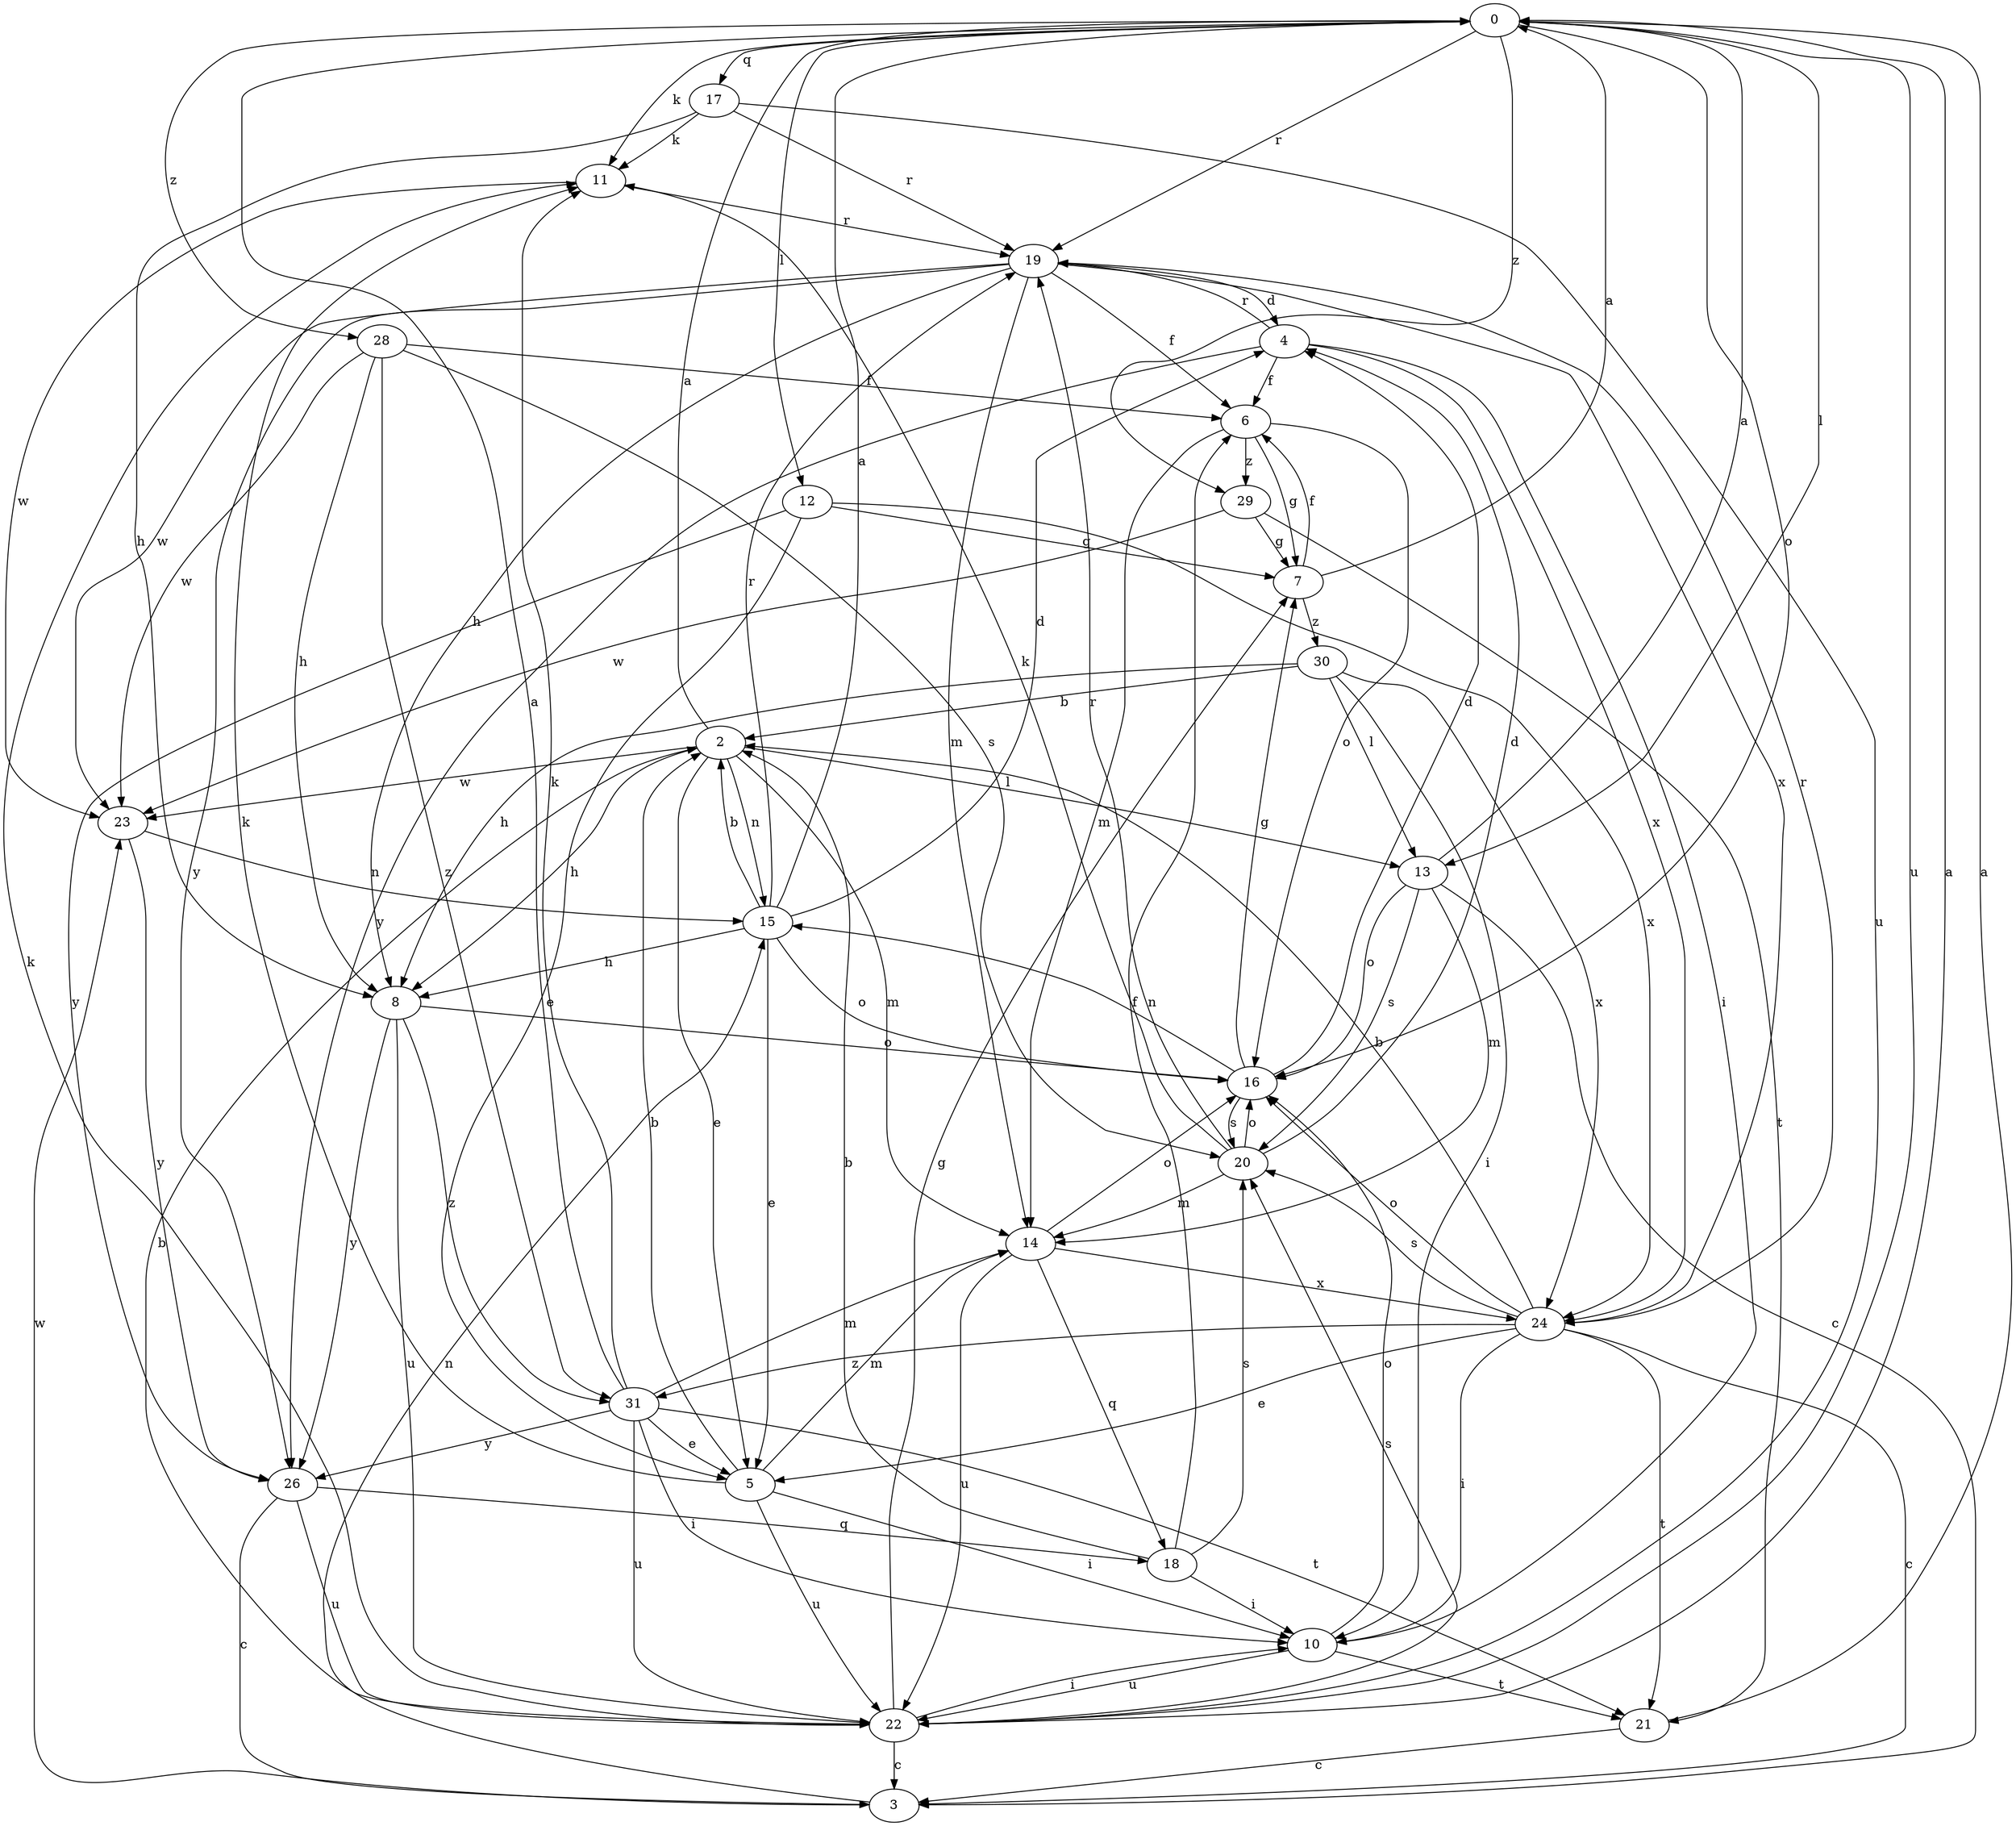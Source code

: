 strict digraph  {
0;
2;
3;
4;
5;
6;
7;
8;
10;
11;
12;
13;
14;
15;
16;
17;
18;
19;
20;
21;
22;
23;
24;
26;
28;
29;
30;
31;
0 -> 11  [label=k];
0 -> 12  [label=l];
0 -> 13  [label=l];
0 -> 16  [label=o];
0 -> 17  [label=q];
0 -> 19  [label=r];
0 -> 22  [label=u];
0 -> 28  [label=z];
0 -> 29  [label=z];
2 -> 0  [label=a];
2 -> 5  [label=e];
2 -> 8  [label=h];
2 -> 13  [label=l];
2 -> 14  [label=m];
2 -> 15  [label=n];
2 -> 23  [label=w];
3 -> 15  [label=n];
3 -> 23  [label=w];
4 -> 6  [label=f];
4 -> 10  [label=i];
4 -> 19  [label=r];
4 -> 24  [label=x];
4 -> 26  [label=y];
5 -> 2  [label=b];
5 -> 10  [label=i];
5 -> 11  [label=k];
5 -> 14  [label=m];
5 -> 22  [label=u];
6 -> 7  [label=g];
6 -> 14  [label=m];
6 -> 16  [label=o];
6 -> 29  [label=z];
7 -> 0  [label=a];
7 -> 6  [label=f];
7 -> 30  [label=z];
8 -> 16  [label=o];
8 -> 22  [label=u];
8 -> 26  [label=y];
8 -> 31  [label=z];
10 -> 16  [label=o];
10 -> 21  [label=t];
10 -> 22  [label=u];
11 -> 19  [label=r];
11 -> 23  [label=w];
12 -> 5  [label=e];
12 -> 7  [label=g];
12 -> 24  [label=x];
12 -> 26  [label=y];
13 -> 0  [label=a];
13 -> 3  [label=c];
13 -> 14  [label=m];
13 -> 16  [label=o];
13 -> 20  [label=s];
14 -> 16  [label=o];
14 -> 18  [label=q];
14 -> 22  [label=u];
14 -> 24  [label=x];
15 -> 0  [label=a];
15 -> 2  [label=b];
15 -> 4  [label=d];
15 -> 5  [label=e];
15 -> 8  [label=h];
15 -> 16  [label=o];
15 -> 19  [label=r];
16 -> 4  [label=d];
16 -> 7  [label=g];
16 -> 15  [label=n];
16 -> 20  [label=s];
17 -> 8  [label=h];
17 -> 11  [label=k];
17 -> 19  [label=r];
17 -> 22  [label=u];
18 -> 2  [label=b];
18 -> 6  [label=f];
18 -> 10  [label=i];
18 -> 20  [label=s];
19 -> 4  [label=d];
19 -> 6  [label=f];
19 -> 8  [label=h];
19 -> 14  [label=m];
19 -> 23  [label=w];
19 -> 24  [label=x];
19 -> 26  [label=y];
20 -> 4  [label=d];
20 -> 11  [label=k];
20 -> 14  [label=m];
20 -> 16  [label=o];
20 -> 19  [label=r];
21 -> 0  [label=a];
21 -> 3  [label=c];
22 -> 0  [label=a];
22 -> 2  [label=b];
22 -> 3  [label=c];
22 -> 7  [label=g];
22 -> 10  [label=i];
22 -> 11  [label=k];
22 -> 20  [label=s];
23 -> 15  [label=n];
23 -> 26  [label=y];
24 -> 2  [label=b];
24 -> 3  [label=c];
24 -> 5  [label=e];
24 -> 10  [label=i];
24 -> 16  [label=o];
24 -> 19  [label=r];
24 -> 20  [label=s];
24 -> 21  [label=t];
24 -> 31  [label=z];
26 -> 3  [label=c];
26 -> 18  [label=q];
26 -> 22  [label=u];
28 -> 6  [label=f];
28 -> 8  [label=h];
28 -> 20  [label=s];
28 -> 23  [label=w];
28 -> 31  [label=z];
29 -> 7  [label=g];
29 -> 21  [label=t];
29 -> 23  [label=w];
30 -> 2  [label=b];
30 -> 8  [label=h];
30 -> 10  [label=i];
30 -> 13  [label=l];
30 -> 24  [label=x];
31 -> 0  [label=a];
31 -> 5  [label=e];
31 -> 10  [label=i];
31 -> 11  [label=k];
31 -> 14  [label=m];
31 -> 21  [label=t];
31 -> 22  [label=u];
31 -> 26  [label=y];
}
